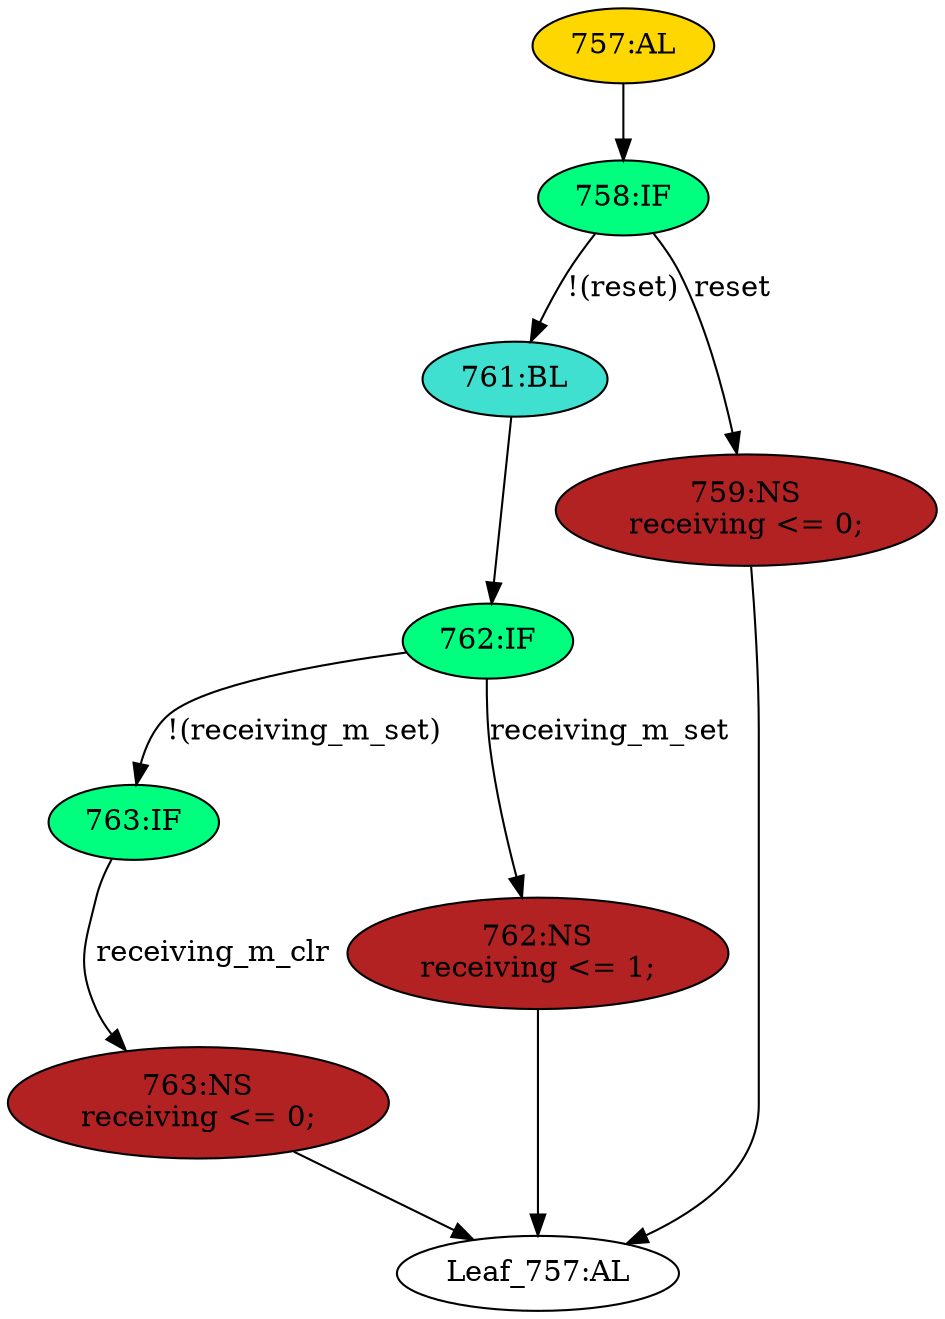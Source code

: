 strict digraph "" {
	node [label="\N"];
	"761:BL"	 [ast="<pyverilog.vparser.ast.Block object at 0x7f702a744cd0>",
		fillcolor=turquoise,
		label="761:BL",
		statements="[]",
		style=filled,
		typ=Block];
	"762:IF"	 [ast="<pyverilog.vparser.ast.IfStatement object at 0x7f702a744d10>",
		fillcolor=springgreen,
		label="762:IF",
		statements="[]",
		style=filled,
		typ=IfStatement];
	"761:BL" -> "762:IF"	 [cond="[]",
		lineno=None];
	"763:IF"	 [ast="<pyverilog.vparser.ast.IfStatement object at 0x7f702a744d50>",
		fillcolor=springgreen,
		label="763:IF",
		statements="[]",
		style=filled,
		typ=IfStatement];
	"762:IF" -> "763:IF"	 [cond="['receiving_m_set']",
		label="!(receiving_m_set)",
		lineno=762];
	"762:NS"	 [ast="<pyverilog.vparser.ast.NonblockingSubstitution object at 0x7f702a744f50>",
		fillcolor=firebrick,
		label="762:NS
receiving <= 1;",
		statements="[<pyverilog.vparser.ast.NonblockingSubstitution object at 0x7f702a744f50>]",
		style=filled,
		typ=NonblockingSubstitution];
	"762:IF" -> "762:NS"	 [cond="['receiving_m_set']",
		label=receiving_m_set,
		lineno=762];
	"758:IF"	 [ast="<pyverilog.vparser.ast.IfStatement object at 0x7f702a685150>",
		fillcolor=springgreen,
		label="758:IF",
		statements="[]",
		style=filled,
		typ=IfStatement];
	"758:IF" -> "761:BL"	 [cond="['reset']",
		label="!(reset)",
		lineno=758];
	"759:NS"	 [ast="<pyverilog.vparser.ast.NonblockingSubstitution object at 0x7f702a685190>",
		fillcolor=firebrick,
		label="759:NS
receiving <= 0;",
		statements="[<pyverilog.vparser.ast.NonblockingSubstitution object at 0x7f702a685190>]",
		style=filled,
		typ=NonblockingSubstitution];
	"758:IF" -> "759:NS"	 [cond="['reset']",
		label=reset,
		lineno=758];
	"757:AL"	 [ast="<pyverilog.vparser.ast.Always object at 0x7f702a685310>",
		clk_sens=True,
		fillcolor=gold,
		label="757:AL",
		sens="['ck', 'reset']",
		statements="[]",
		style=filled,
		typ=Always,
		use_var="['receiving_m_set', 'reset', 'receiving_m_clr']"];
	"757:AL" -> "758:IF"	 [cond="[]",
		lineno=None];
	"763:NS"	 [ast="<pyverilog.vparser.ast.NonblockingSubstitution object at 0x7f702a744d90>",
		fillcolor=firebrick,
		label="763:NS
receiving <= 0;",
		statements="[<pyverilog.vparser.ast.NonblockingSubstitution object at 0x7f702a744d90>]",
		style=filled,
		typ=NonblockingSubstitution];
	"763:IF" -> "763:NS"	 [cond="['receiving_m_clr']",
		label=receiving_m_clr,
		lineno=763];
	"Leaf_757:AL"	 [def_var="['receiving']",
		label="Leaf_757:AL"];
	"762:NS" -> "Leaf_757:AL"	 [cond="[]",
		lineno=None];
	"759:NS" -> "Leaf_757:AL"	 [cond="[]",
		lineno=None];
	"763:NS" -> "Leaf_757:AL"	 [cond="[]",
		lineno=None];
}
